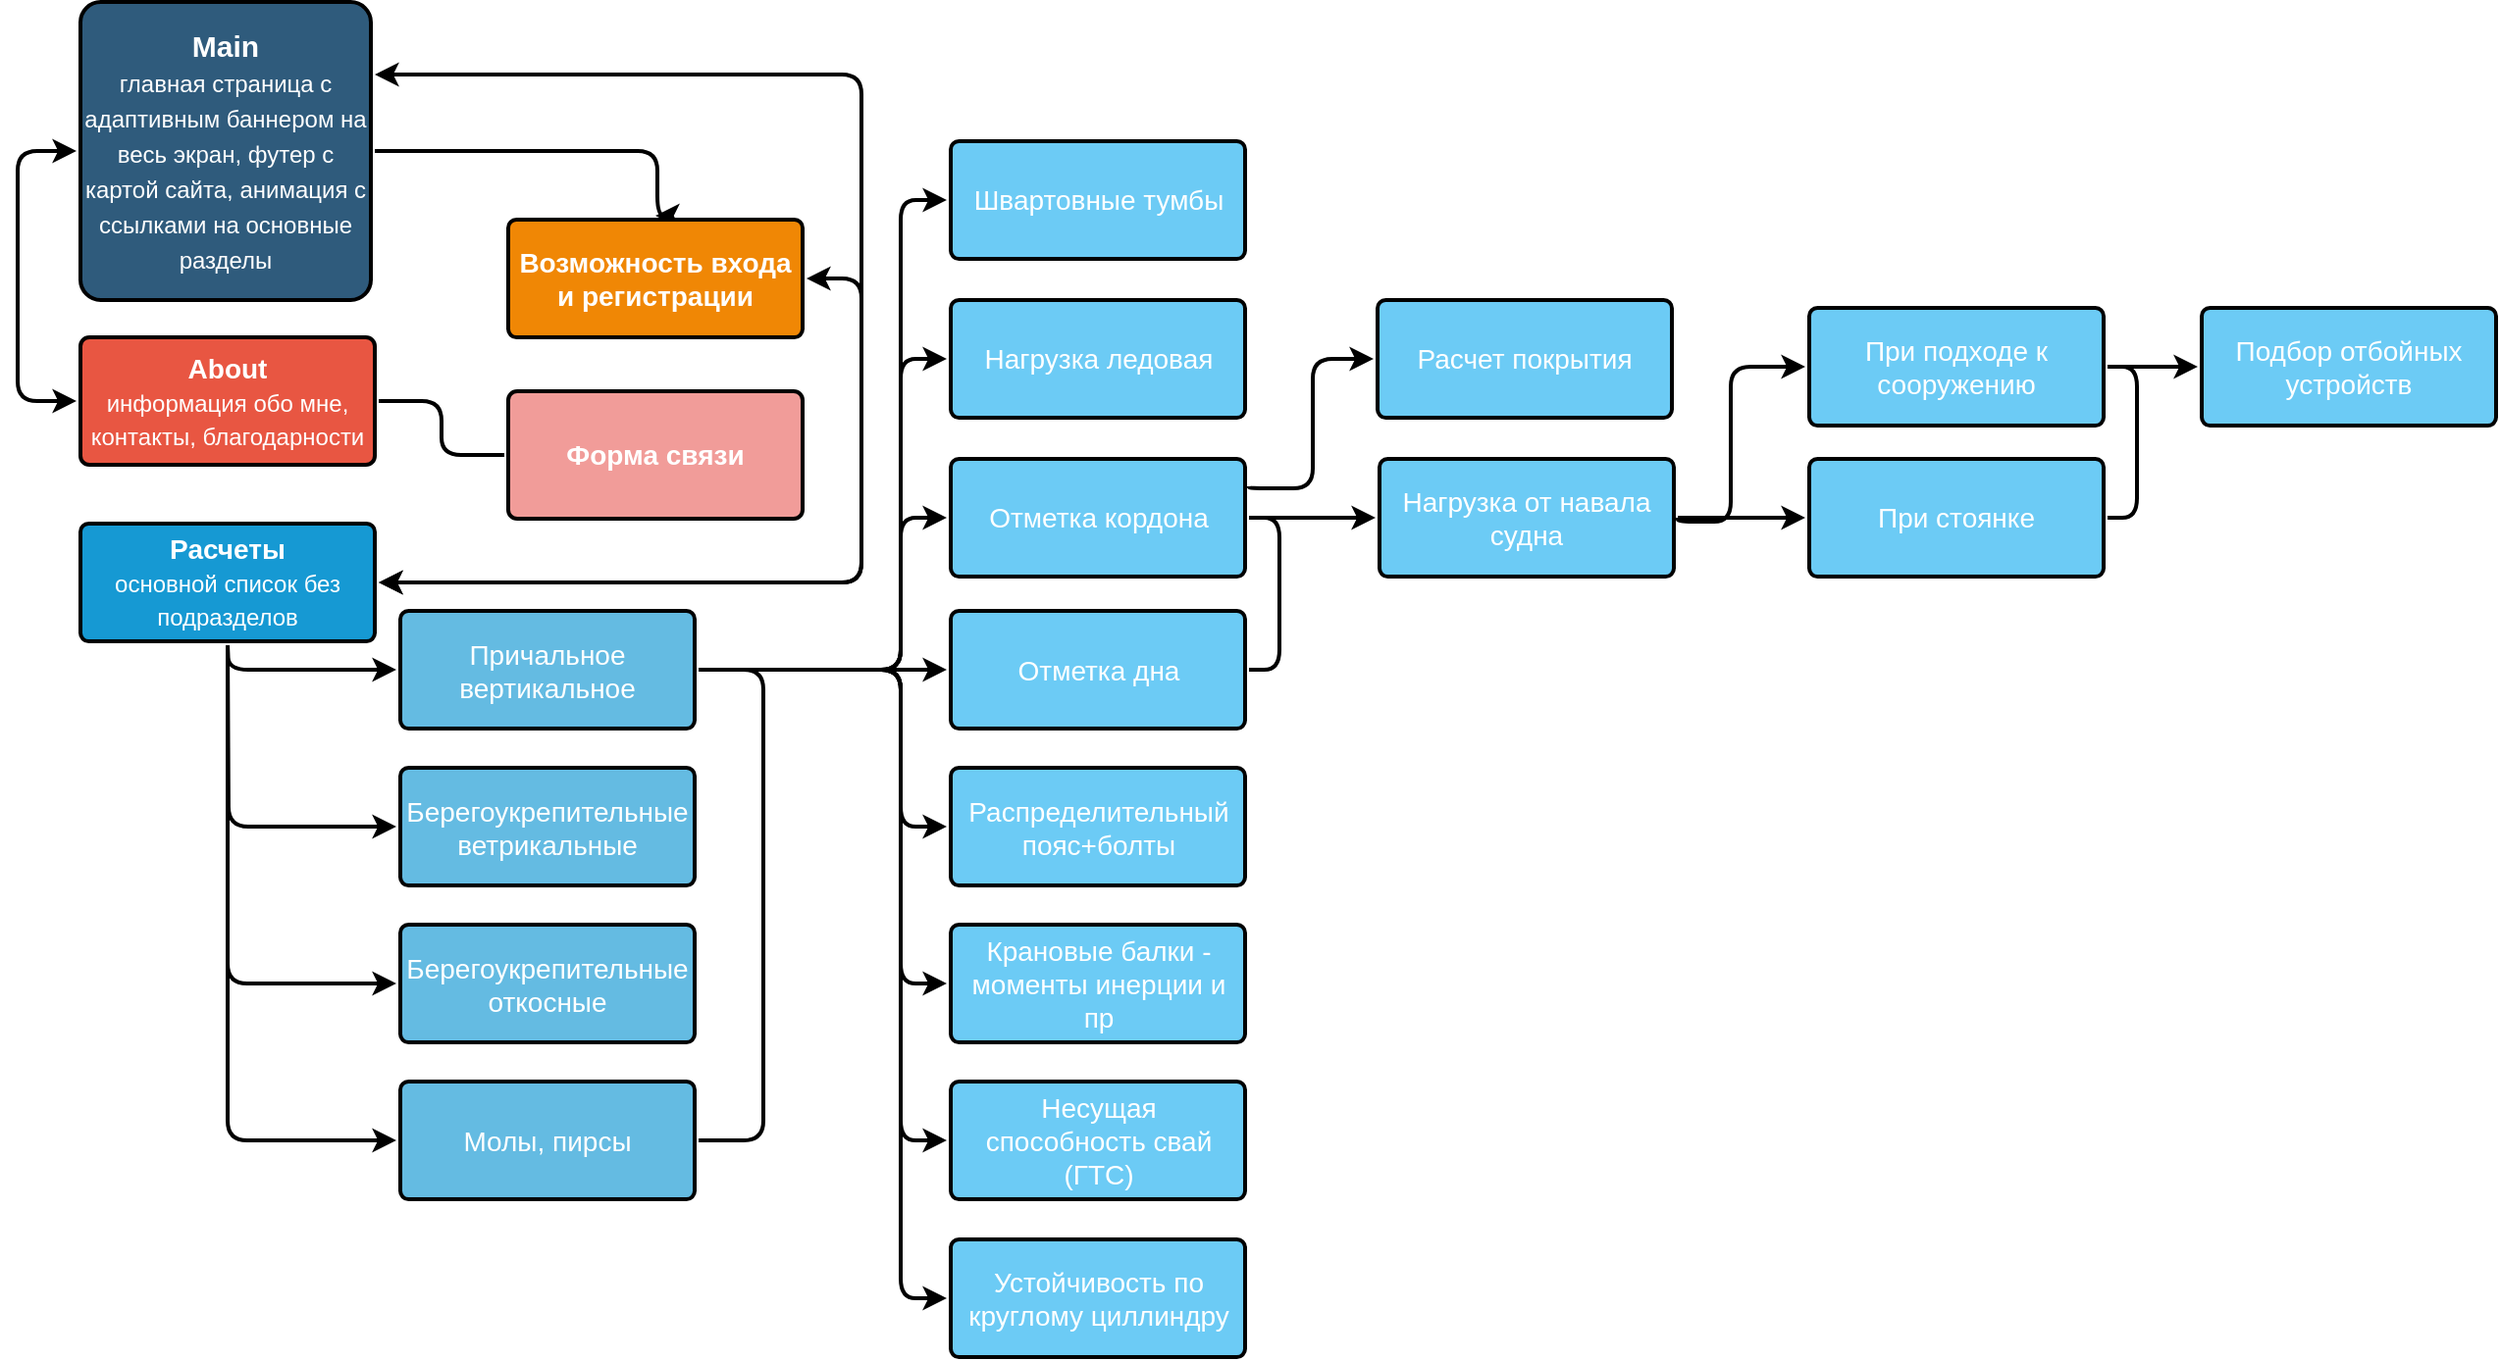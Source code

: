 <mxfile version="13.7.5" type="github">
  <diagram id="6a731a19-8d31-9384-78a2-239565b7b9f0" name="Page-1">
    <mxGraphModel dx="1422" dy="794" grid="1" gridSize="10" guides="1" tooltips="1" connect="1" arrows="1" fold="1" page="1" pageScale="1" pageWidth="1169" pageHeight="827" background="#ffffff" math="0" shadow="0">
      <root>
        <mxCell id="0" />
        <mxCell id="1" parent="0" />
        <mxCell id="1748" value="" style="edgeStyle=elbowEdgeStyle;rounded=1;jumpStyle=none;html=1;shadow=0;labelBackgroundColor=none;startArrow=classic;startFill=1;endArrow=classic;endFill=1;jettySize=auto;orthogonalLoop=1;strokeColor=#000000;strokeWidth=2;fontFamily=Helvetica;fontSize=16;fontColor=#23445D;spacing=5;entryX=0;entryY=0.5;entryDx=0;entryDy=0;exitX=0;exitY=0.5;exitDx=0;exitDy=0;" parent="1" source="1749" target="1753" edge="1">
          <mxGeometry relative="1" as="geometry">
            <mxPoint x="113.5" y="136" as="sourcePoint" />
            <Array as="points">
              <mxPoint x="40" y="160" />
              <mxPoint x="33.5" y="176" />
            </Array>
          </mxGeometry>
        </mxCell>
        <mxCell id="prWOM2Fcv-6kMDtfhxvp-1800" style="edgeStyle=orthogonalEdgeStyle;rounded=1;orthogonalLoop=1;jettySize=auto;html=1;exitX=1;exitY=0.5;exitDx=0;exitDy=0;entryX=0.5;entryY=0;entryDx=0;entryDy=0;endArrow=classic;endFill=1;strokeWidth=2;" parent="1" source="1749" target="prWOM2Fcv-6kMDtfhxvp-1799" edge="1">
          <mxGeometry relative="1" as="geometry">
            <Array as="points">
              <mxPoint x="366" y="95" />
            </Array>
          </mxGeometry>
        </mxCell>
        <mxCell id="1749" value="Main&lt;br style=&quot;font-size: 15px&quot;&gt;&lt;span style=&quot;font-size: 12px ; font-weight: 400&quot;&gt;главная страница с адаптивным баннером на весь экран, футер с картой сайта, анимация с ссылками&amp;nbsp;на основные разделы&lt;/span&gt;" style="rounded=1;whiteSpace=wrap;html=1;shadow=0;labelBackgroundColor=none;strokeColor=#000000;strokeWidth=2;fillColor=#2F5B7C;fontFamily=Helvetica;fontSize=15;fontColor=#FFFFFF;align=center;fontStyle=1;spacing=0;arcSize=7;perimeterSpacing=2;" parent="1" vertex="1">
          <mxGeometry x="72" y="19" width="148" height="152" as="geometry" />
        </mxCell>
        <mxCell id="V0S4Sb7-uBsaVgJkaVNg-1784" value="" style="edgeStyle=elbowEdgeStyle;rounded=1;orthogonalLoop=1;jettySize=auto;html=1;strokeColor=#000000;strokeWidth=2;fontSize=14;endArrow=none;endFill=0;" parent="1" source="1753" target="V0S4Sb7-uBsaVgJkaVNg-1783" edge="1">
          <mxGeometry relative="1" as="geometry" />
        </mxCell>
        <mxCell id="1753" value="About&lt;br&gt;&lt;span style=&quot;font-size: 12px ; font-weight: 400&quot;&gt;информация обо мне, контакты, благодарности&lt;/span&gt;" style="rounded=1;whiteSpace=wrap;html=1;shadow=0;labelBackgroundColor=none;strokeColor=#000000;strokeWidth=2;fillColor=#e85642;fontFamily=Helvetica;fontSize=14;fontColor=#FFFFFF;align=center;spacing=5;fontStyle=1;arcSize=7;perimeterSpacing=2;" parent="1" vertex="1">
          <mxGeometry x="72" y="190" width="150" height="65" as="geometry" />
        </mxCell>
        <mxCell id="V0S4Sb7-uBsaVgJkaVNg-1783" value="Форма связи" style="rounded=1;whiteSpace=wrap;html=1;shadow=0;labelBackgroundColor=none;strokeColor=#000000;strokeWidth=2;fillColor=#F19C99;fontFamily=Helvetica;fontSize=14;fontColor=#FFFFFF;align=center;spacing=5;fontStyle=1;arcSize=7;perimeterSpacing=2;" parent="1" vertex="1">
          <mxGeometry x="290" y="217.5" width="150" height="65" as="geometry" />
        </mxCell>
        <mxCell id="1757" value="" style="edgeStyle=elbowEdgeStyle;jumpStyle=none;html=1;shadow=0;labelBackgroundColor=none;startArrow=none;startFill=0;endArrow=classic;endFill=1;jettySize=auto;orthogonalLoop=1;strokeColor=#000000;strokeWidth=2;fontFamily=Helvetica;fontSize=14;fontColor=#FFFFFF;spacing=5;exitX=0.5;exitY=1;exitDx=0;exitDy=0;entryX=0;entryY=0.5;entryDx=0;entryDy=0;rounded=1;" parent="1" source="1760" target="1763" edge="1">
          <mxGeometry relative="1" as="geometry">
            <Array as="points">
              <mxPoint x="147" y="449" />
              <mxPoint x="413.5" y="456" />
            </Array>
          </mxGeometry>
        </mxCell>
        <mxCell id="1758" value="" style="edgeStyle=elbowEdgeStyle;jumpStyle=none;html=1;shadow=0;labelBackgroundColor=none;startArrow=none;startFill=0;endArrow=classic;endFill=1;jettySize=auto;orthogonalLoop=1;strokeColor=#000000;strokeWidth=2;fontFamily=Helvetica;fontSize=14;fontColor=#FFFFFF;spacing=5;entryX=0;entryY=0.5;entryDx=0;entryDy=0;exitX=0.5;exitY=1;exitDx=0;exitDy=0;rounded=1;" parent="1" source="1760" target="1762" edge="1">
          <mxGeometry relative="1" as="geometry">
            <Array as="points">
              <mxPoint x="147.5" y="446" />
            </Array>
          </mxGeometry>
        </mxCell>
        <mxCell id="1759" value="" style="edgeStyle=elbowEdgeStyle;jumpStyle=none;html=1;shadow=0;labelBackgroundColor=none;startArrow=none;startFill=0;endArrow=classic;endFill=1;jettySize=auto;orthogonalLoop=1;strokeColor=#000000;strokeWidth=2;fontFamily=Helvetica;fontSize=14;fontColor=#FFFFFF;spacing=5;exitX=0.5;exitY=1;exitDx=0;exitDy=0;entryX=0;entryY=0.5;entryDx=0;entryDy=0;rounded=1;" parent="1" source="1760" target="1761" edge="1">
          <mxGeometry relative="1" as="geometry">
            <Array as="points">
              <mxPoint x="147.5" y="360" />
              <mxPoint x="243.5" y="366" />
              <mxPoint x="203.5" y="396" />
              <mxPoint x="223.5" y="396" />
              <mxPoint x="233.5" y="396" />
              <mxPoint x="273.5" y="356" />
            </Array>
          </mxGeometry>
        </mxCell>
        <mxCell id="V0S4Sb7-uBsaVgJkaVNg-1788" style="edgeStyle=elbowEdgeStyle;rounded=1;jumpStyle=none;orthogonalLoop=1;jettySize=auto;html=1;exitX=1;exitY=0.5;exitDx=0;exitDy=0;entryX=1;entryY=0.25;entryDx=0;entryDy=0;endArrow=classic;endFill=1;strokeColor=#000000;strokeWidth=2;fontSize=14;startArrow=classic;startFill=1;" parent="1" source="1760" target="1749" edge="1">
          <mxGeometry relative="1" as="geometry">
            <Array as="points">
              <mxPoint x="470" y="160" />
              <mxPoint x="520" y="70" />
              <mxPoint x="520" y="250" />
              <mxPoint x="293.5" y="266" />
            </Array>
          </mxGeometry>
        </mxCell>
        <mxCell id="prWOM2Fcv-6kMDtfhxvp-1784" style="edgeStyle=orthogonalEdgeStyle;orthogonalLoop=1;jettySize=auto;html=1;exitX=0.5;exitY=1;exitDx=0;exitDy=0;entryX=0;entryY=0.5;entryDx=0;entryDy=0;endArrow=classic;endFill=1;strokeWidth=2;rounded=1;" parent="1" source="1760" target="prWOM2Fcv-6kMDtfhxvp-1779" edge="1">
          <mxGeometry relative="1" as="geometry">
            <Array as="points">
              <mxPoint x="147" y="599" />
            </Array>
          </mxGeometry>
        </mxCell>
        <mxCell id="1760" value="Расчеты&lt;br&gt;&lt;font style=&quot;font-size: 12px ; font-weight: normal&quot;&gt;основной список без подразделов&lt;/font&gt;" style="rounded=1;whiteSpace=wrap;html=1;shadow=0;labelBackgroundColor=none;strokeColor=#000000;strokeWidth=2;fillColor=#1699d3;fontFamily=Helvetica;fontSize=14;fontColor=#FFFFFF;align=center;spacing=5;fontStyle=1;arcSize=7;perimeterSpacing=2;" parent="1" vertex="1">
          <mxGeometry x="72" y="285" width="150" height="60" as="geometry" />
        </mxCell>
        <mxCell id="prWOM2Fcv-6kMDtfhxvp-1822" style="edgeStyle=orthogonalEdgeStyle;rounded=1;comic=0;orthogonalLoop=1;jettySize=auto;html=1;exitX=1;exitY=0.5;exitDx=0;exitDy=0;entryX=1;entryY=0.5;entryDx=0;entryDy=0;startArrow=none;startFill=0;sourcePerimeterSpacing=0;endArrow=none;endFill=0;strokeWidth=2;" parent="1" source="1761" target="prWOM2Fcv-6kMDtfhxvp-1779" edge="1">
          <mxGeometry relative="1" as="geometry">
            <Array as="points">
              <mxPoint x="420" y="360" />
              <mxPoint x="420" y="600" />
            </Array>
          </mxGeometry>
        </mxCell>
        <mxCell id="prWOM2Fcv-6kMDtfhxvp-1824" style="edgeStyle=orthogonalEdgeStyle;rounded=1;comic=0;orthogonalLoop=1;jettySize=auto;html=1;exitX=1;exitY=0.5;exitDx=0;exitDy=0;entryX=0;entryY=0.5;entryDx=0;entryDy=0;startArrow=none;startFill=0;sourcePerimeterSpacing=0;endArrow=classic;endFill=1;strokeWidth=2;" parent="1" source="1761" target="V0S4Sb7-uBsaVgJkaVNg-1811" edge="1">
          <mxGeometry relative="1" as="geometry">
            <Array as="points">
              <mxPoint x="490" y="360" />
              <mxPoint x="490" y="282" />
            </Array>
          </mxGeometry>
        </mxCell>
        <mxCell id="prWOM2Fcv-6kMDtfhxvp-1825" style="edgeStyle=orthogonalEdgeStyle;rounded=1;comic=0;orthogonalLoop=1;jettySize=auto;html=1;exitX=1;exitY=0.5;exitDx=0;exitDy=0;entryX=0;entryY=0.5;entryDx=0;entryDy=0;startArrow=none;startFill=0;sourcePerimeterSpacing=0;endArrow=classic;endFill=1;strokeWidth=2;" parent="1" source="1761" target="V0S4Sb7-uBsaVgJkaVNg-1797" edge="1">
          <mxGeometry relative="1" as="geometry" />
        </mxCell>
        <mxCell id="prWOM2Fcv-6kMDtfhxvp-1826" style="edgeStyle=orthogonalEdgeStyle;rounded=1;comic=0;orthogonalLoop=1;jettySize=auto;html=1;exitX=1;exitY=0.5;exitDx=0;exitDy=0;entryX=0;entryY=0.5;entryDx=0;entryDy=0;startArrow=none;startFill=0;sourcePerimeterSpacing=0;endArrow=classic;endFill=1;strokeWidth=2;" parent="1" source="1761" target="prWOM2Fcv-6kMDtfhxvp-1804" edge="1">
          <mxGeometry relative="1" as="geometry">
            <Array as="points">
              <mxPoint x="490" y="360" />
              <mxPoint x="490" y="440" />
            </Array>
          </mxGeometry>
        </mxCell>
        <mxCell id="prWOM2Fcv-6kMDtfhxvp-1827" style="edgeStyle=orthogonalEdgeStyle;rounded=1;comic=0;orthogonalLoop=1;jettySize=auto;html=1;exitX=1;exitY=0.5;exitDx=0;exitDy=0;entryX=0;entryY=0.5;entryDx=0;entryDy=0;startArrow=none;startFill=0;sourcePerimeterSpacing=0;endArrow=classic;endFill=1;strokeWidth=2;" parent="1" source="1761" target="prWOM2Fcv-6kMDtfhxvp-1806" edge="1">
          <mxGeometry relative="1" as="geometry">
            <Array as="points">
              <mxPoint x="490" y="360" />
              <mxPoint x="490" y="520" />
            </Array>
          </mxGeometry>
        </mxCell>
        <mxCell id="prWOM2Fcv-6kMDtfhxvp-1828" style="edgeStyle=orthogonalEdgeStyle;rounded=1;comic=0;orthogonalLoop=1;jettySize=auto;html=1;exitX=1;exitY=0.5;exitDx=0;exitDy=0;startArrow=none;startFill=0;sourcePerimeterSpacing=0;endArrow=classic;endFill=1;strokeWidth=2;entryX=0;entryY=0.5;entryDx=0;entryDy=0;" parent="1" source="1761" target="prWOM2Fcv-6kMDtfhxvp-1807" edge="1">
          <mxGeometry relative="1" as="geometry">
            <mxPoint x="460" y="540" as="targetPoint" />
            <Array as="points">
              <mxPoint x="490" y="360" />
              <mxPoint x="490" y="600" />
            </Array>
          </mxGeometry>
        </mxCell>
        <mxCell id="prWOM2Fcv-6kMDtfhxvp-1831" style="edgeStyle=orthogonalEdgeStyle;rounded=1;comic=0;orthogonalLoop=1;jettySize=auto;html=1;exitX=1;exitY=0.5;exitDx=0;exitDy=0;entryX=0;entryY=0.5;entryDx=0;entryDy=0;startArrow=none;startFill=0;sourcePerimeterSpacing=0;endArrow=classic;endFill=1;strokeWidth=2;" parent="1" source="1761" target="prWOM2Fcv-6kMDtfhxvp-1829" edge="1">
          <mxGeometry relative="1" as="geometry">
            <Array as="points">
              <mxPoint x="490" y="360" />
              <mxPoint x="490" y="201" />
            </Array>
          </mxGeometry>
        </mxCell>
        <mxCell id="prWOM2Fcv-6kMDtfhxvp-1834" style="edgeStyle=orthogonalEdgeStyle;rounded=1;comic=0;orthogonalLoop=1;jettySize=auto;html=1;exitX=1;exitY=0.5;exitDx=0;exitDy=0;entryX=0;entryY=0.5;entryDx=0;entryDy=0;startArrow=none;startFill=0;sourcePerimeterSpacing=0;endArrow=classic;endFill=1;strokeWidth=2;" parent="1" source="1761" target="prWOM2Fcv-6kMDtfhxvp-1832" edge="1">
          <mxGeometry relative="1" as="geometry">
            <Array as="points">
              <mxPoint x="490" y="360" />
              <mxPoint x="490" y="120" />
            </Array>
          </mxGeometry>
        </mxCell>
        <mxCell id="1761" value="Причальное вертикальное" style="rounded=1;whiteSpace=wrap;html=1;shadow=0;labelBackgroundColor=none;strokeColor=#000000;strokeWidth=2;fillColor=#64bbe2;fontFamily=Helvetica;fontSize=14;fontColor=#FFFFFF;align=center;spacing=5;arcSize=7;perimeterSpacing=2;" parent="1" vertex="1">
          <mxGeometry x="235" y="329.5" width="150" height="60" as="geometry" />
        </mxCell>
        <mxCell id="V0S4Sb7-uBsaVgJkaVNg-1797" value="Отметка дна" style="rounded=1;whiteSpace=wrap;html=1;shadow=0;labelBackgroundColor=none;strokeColor=#000000;strokeWidth=2;fillColor=#6CCBF5;fontFamily=Helvetica;fontSize=14;fontColor=#FFFFFF;align=center;spacing=5;arcSize=7;perimeterSpacing=2;" parent="1" vertex="1">
          <mxGeometry x="515.5" y="329.5" width="150" height="60" as="geometry" />
        </mxCell>
        <mxCell id="prWOM2Fcv-6kMDtfhxvp-1804" value="Распределительный пояс+болты" style="rounded=1;whiteSpace=wrap;html=1;shadow=0;labelBackgroundColor=none;strokeColor=#000000;strokeWidth=2;fillColor=#6CCBF5;fontFamily=Helvetica;fontSize=14;fontColor=#FFFFFF;align=center;spacing=5;arcSize=7;perimeterSpacing=2;" parent="1" vertex="1">
          <mxGeometry x="515.5" y="409.5" width="150" height="60" as="geometry" />
        </mxCell>
        <mxCell id="prWOM2Fcv-6kMDtfhxvp-1785" style="edgeStyle=orthogonalEdgeStyle;rounded=1;orthogonalLoop=1;jettySize=auto;html=1;exitX=1;exitY=0.5;exitDx=0;exitDy=0;entryX=1;entryY=0.5;entryDx=0;entryDy=0;endArrow=none;endFill=0;strokeWidth=2;" parent="1" source="V0S4Sb7-uBsaVgJkaVNg-1811" target="V0S4Sb7-uBsaVgJkaVNg-1797" edge="1">
          <mxGeometry relative="1" as="geometry">
            <Array as="points">
              <mxPoint x="683" y="282" />
              <mxPoint x="683" y="360" />
            </Array>
          </mxGeometry>
        </mxCell>
        <mxCell id="prWOM2Fcv-6kMDtfhxvp-1788" style="edgeStyle=orthogonalEdgeStyle;rounded=1;orthogonalLoop=1;jettySize=auto;html=1;exitX=1;exitY=0.5;exitDx=0;exitDy=0;entryX=0;entryY=0.5;entryDx=0;entryDy=0;endArrow=classic;endFill=1;strokeWidth=2;" parent="1" source="V0S4Sb7-uBsaVgJkaVNg-1811" target="prWOM2Fcv-6kMDtfhxvp-1786" edge="1">
          <mxGeometry relative="1" as="geometry" />
        </mxCell>
        <mxCell id="prWOM2Fcv-6kMDtfhxvp-1789" style="edgeStyle=orthogonalEdgeStyle;rounded=1;orthogonalLoop=1;jettySize=auto;html=1;exitX=1;exitY=0.25;exitDx=0;exitDy=0;entryX=0;entryY=0.5;entryDx=0;entryDy=0;endArrow=classic;endFill=1;strokeWidth=2;" parent="1" source="V0S4Sb7-uBsaVgJkaVNg-1811" target="prWOM2Fcv-6kMDtfhxvp-1787" edge="1">
          <mxGeometry relative="1" as="geometry">
            <Array as="points">
              <mxPoint x="700" y="267" />
              <mxPoint x="700" y="201" />
            </Array>
          </mxGeometry>
        </mxCell>
        <mxCell id="V0S4Sb7-uBsaVgJkaVNg-1811" value="Отметка кордона" style="rounded=1;whiteSpace=wrap;html=1;shadow=0;labelBackgroundColor=none;strokeColor=#000000;strokeWidth=2;fillColor=#6CCBF5;fontFamily=Helvetica;fontSize=14;fontColor=#FFFFFF;align=center;spacing=5;arcSize=7;perimeterSpacing=2;" parent="1" vertex="1">
          <mxGeometry x="515.5" y="252" width="150" height="60" as="geometry" />
        </mxCell>
        <mxCell id="prWOM2Fcv-6kMDtfhxvp-1829" value="Нагрузка ледовая" style="rounded=1;whiteSpace=wrap;html=1;shadow=0;labelBackgroundColor=none;strokeColor=#000000;strokeWidth=2;fillColor=#6CCBF5;fontFamily=Helvetica;fontSize=14;fontColor=#FFFFFF;align=center;spacing=5;arcSize=7;perimeterSpacing=2;" parent="1" vertex="1">
          <mxGeometry x="515.5" y="171" width="150" height="60" as="geometry" />
        </mxCell>
        <mxCell id="prWOM2Fcv-6kMDtfhxvp-1832" value="Швартовные тумбы" style="rounded=1;whiteSpace=wrap;html=1;shadow=0;labelBackgroundColor=none;strokeColor=#000000;strokeWidth=2;fillColor=#6CCBF5;fontFamily=Helvetica;fontSize=14;fontColor=#FFFFFF;align=center;spacing=5;arcSize=7;perimeterSpacing=2;" parent="1" vertex="1">
          <mxGeometry x="515.5" y="90" width="150" height="60" as="geometry" />
        </mxCell>
        <mxCell id="1762" value="Берегоукрепительные ветрикальные" style="rounded=1;whiteSpace=wrap;html=1;shadow=0;labelBackgroundColor=none;strokeColor=#000000;strokeWidth=2;fillColor=#64bbe2;fontFamily=Helvetica;fontSize=14;fontColor=#FFFFFF;align=center;spacing=5;arcSize=7;perimeterSpacing=2;" parent="1" vertex="1">
          <mxGeometry x="235" y="409.5" width="150" height="60" as="geometry" />
        </mxCell>
        <mxCell id="1763" value="Берегоукрепительные откосные" style="rounded=1;whiteSpace=wrap;html=1;shadow=0;labelBackgroundColor=none;strokeColor=#000000;strokeWidth=2;fillColor=#64bbe2;fontFamily=Helvetica;fontSize=14;fontColor=#FFFFFF;align=center;spacing=5;arcSize=7;perimeterSpacing=2;" parent="1" vertex="1">
          <mxGeometry x="235" y="489.5" width="150" height="60" as="geometry" />
        </mxCell>
        <mxCell id="prWOM2Fcv-6kMDtfhxvp-1779" value="Молы, пирсы" style="rounded=1;whiteSpace=wrap;html=1;shadow=0;labelBackgroundColor=none;strokeColor=#000000;strokeWidth=2;fillColor=#64bbe2;fontFamily=Helvetica;fontSize=14;fontColor=#FFFFFF;align=center;spacing=5;arcSize=7;perimeterSpacing=2;" parent="1" vertex="1">
          <mxGeometry x="235" y="569.5" width="150" height="60" as="geometry" />
        </mxCell>
        <mxCell id="prWOM2Fcv-6kMDtfhxvp-1792" style="edgeStyle=orthogonalEdgeStyle;rounded=1;orthogonalLoop=1;jettySize=auto;html=1;exitX=1;exitY=0.5;exitDx=0;exitDy=0;entryX=0;entryY=0.5;entryDx=0;entryDy=0;endArrow=classic;endFill=1;strokeWidth=2;" parent="1" source="prWOM2Fcv-6kMDtfhxvp-1786" target="prWOM2Fcv-6kMDtfhxvp-1790" edge="1">
          <mxGeometry relative="1" as="geometry" />
        </mxCell>
        <mxCell id="prWOM2Fcv-6kMDtfhxvp-1793" style="edgeStyle=orthogonalEdgeStyle;rounded=1;orthogonalLoop=1;jettySize=auto;html=1;exitX=1;exitY=0.5;exitDx=0;exitDy=0;entryX=0;entryY=0.5;entryDx=0;entryDy=0;endArrow=classic;endFill=1;strokeWidth=2;" parent="1" source="prWOM2Fcv-6kMDtfhxvp-1786" target="prWOM2Fcv-6kMDtfhxvp-1791" edge="1">
          <mxGeometry relative="1" as="geometry">
            <Array as="points">
              <mxPoint x="886" y="284" />
              <mxPoint x="913" y="284" />
              <mxPoint x="913" y="205" />
            </Array>
          </mxGeometry>
        </mxCell>
        <mxCell id="prWOM2Fcv-6kMDtfhxvp-1786" value="Нагрузка от навала судна" style="rounded=1;whiteSpace=wrap;html=1;shadow=0;labelBackgroundColor=none;strokeColor=#000000;strokeWidth=2;fillColor=#6CCBF5;fontFamily=Helvetica;fontSize=14;fontColor=#FFFFFF;align=center;spacing=5;arcSize=7;perimeterSpacing=2;" parent="1" vertex="1">
          <mxGeometry x="734" y="252" width="150" height="60" as="geometry" />
        </mxCell>
        <mxCell id="prWOM2Fcv-6kMDtfhxvp-1787" value="Расчет покрытия" style="rounded=1;whiteSpace=wrap;html=1;shadow=0;labelBackgroundColor=none;strokeColor=#000000;strokeWidth=2;fillColor=#6CCBF5;fontFamily=Helvetica;fontSize=14;fontColor=#FFFFFF;align=center;spacing=5;arcSize=7;perimeterSpacing=2;" parent="1" vertex="1">
          <mxGeometry x="733" y="171" width="150" height="60" as="geometry" />
        </mxCell>
        <mxCell id="prWOM2Fcv-6kMDtfhxvp-1790" value="При стоянке" style="rounded=1;whiteSpace=wrap;html=1;shadow=0;labelBackgroundColor=none;strokeColor=#000000;strokeWidth=2;fillColor=#6CCBF5;fontFamily=Helvetica;fontSize=14;fontColor=#FFFFFF;align=center;spacing=5;arcSize=7;perimeterSpacing=2;" parent="1" vertex="1">
          <mxGeometry x="953" y="252" width="150" height="60" as="geometry" />
        </mxCell>
        <mxCell id="prWOM2Fcv-6kMDtfhxvp-1794" style="edgeStyle=orthogonalEdgeStyle;rounded=1;orthogonalLoop=1;jettySize=auto;html=1;exitX=1;exitY=0.5;exitDx=0;exitDy=0;entryX=1;entryY=0.5;entryDx=0;entryDy=0;endArrow=none;endFill=0;strokeWidth=2;" parent="1" source="prWOM2Fcv-6kMDtfhxvp-1791" target="prWOM2Fcv-6kMDtfhxvp-1790" edge="1">
          <mxGeometry relative="1" as="geometry">
            <Array as="points">
              <mxPoint x="1120" y="205" />
              <mxPoint x="1120" y="282" />
            </Array>
          </mxGeometry>
        </mxCell>
        <mxCell id="prWOM2Fcv-6kMDtfhxvp-1798" style="edgeStyle=orthogonalEdgeStyle;rounded=1;orthogonalLoop=1;jettySize=auto;html=1;exitX=1;exitY=0.5;exitDx=0;exitDy=0;entryX=0;entryY=0.5;entryDx=0;entryDy=0;endArrow=classic;endFill=1;strokeWidth=2;" parent="1" source="prWOM2Fcv-6kMDtfhxvp-1791" target="prWOM2Fcv-6kMDtfhxvp-1795" edge="1">
          <mxGeometry relative="1" as="geometry" />
        </mxCell>
        <mxCell id="prWOM2Fcv-6kMDtfhxvp-1791" value="При подходе к сооружению" style="rounded=1;whiteSpace=wrap;html=1;shadow=0;labelBackgroundColor=none;strokeColor=#000000;strokeWidth=2;fillColor=#6CCBF5;fontFamily=Helvetica;fontSize=14;fontColor=#FFFFFF;align=center;spacing=5;arcSize=7;perimeterSpacing=2;" parent="1" vertex="1">
          <mxGeometry x="953" y="175" width="150" height="60" as="geometry" />
        </mxCell>
        <mxCell id="prWOM2Fcv-6kMDtfhxvp-1795" value="Подбор отбойных устройств" style="rounded=1;whiteSpace=wrap;html=1;shadow=0;labelBackgroundColor=none;strokeColor=#000000;strokeWidth=2;fillColor=#6CCBF5;fontFamily=Helvetica;fontSize=14;fontColor=#FFFFFF;align=center;spacing=5;arcSize=7;perimeterSpacing=2;" parent="1" vertex="1">
          <mxGeometry x="1153" y="175" width="150" height="60" as="geometry" />
        </mxCell>
        <mxCell id="prWOM2Fcv-6kMDtfhxvp-1802" style="edgeStyle=orthogonalEdgeStyle;rounded=1;orthogonalLoop=1;jettySize=auto;html=1;exitX=1;exitY=0.5;exitDx=0;exitDy=0;entryX=1;entryY=0.5;entryDx=0;entryDy=0;startArrow=classic;startFill=1;endArrow=classic;endFill=1;strokeWidth=2;" parent="1" source="prWOM2Fcv-6kMDtfhxvp-1799" target="1760" edge="1">
          <mxGeometry relative="1" as="geometry">
            <Array as="points">
              <mxPoint x="470" y="160" />
              <mxPoint x="470" y="315" />
            </Array>
          </mxGeometry>
        </mxCell>
        <mxCell id="prWOM2Fcv-6kMDtfhxvp-1799" value="Возможность входа и регистрации" style="rounded=1;whiteSpace=wrap;html=1;shadow=0;labelBackgroundColor=none;strokeColor=#000000;strokeWidth=2;fillColor=#F08705;fontFamily=Helvetica;fontSize=14;fontColor=#FFFFFF;align=center;spacing=5;fontStyle=1;arcSize=7;perimeterSpacing=2;" parent="1" vertex="1">
          <mxGeometry x="290" y="130" width="150" height="60" as="geometry" />
        </mxCell>
        <mxCell id="prWOM2Fcv-6kMDtfhxvp-1806" value="Крановые балки - моменты инерции и пр" style="rounded=1;whiteSpace=wrap;html=1;shadow=0;labelBackgroundColor=none;strokeColor=#000000;strokeWidth=2;fillColor=#6CCBF5;fontFamily=Helvetica;fontSize=14;fontColor=#FFFFFF;align=center;spacing=5;arcSize=7;perimeterSpacing=2;" parent="1" vertex="1">
          <mxGeometry x="515.5" y="489.5" width="150" height="60" as="geometry" />
        </mxCell>
        <mxCell id="prWOM2Fcv-6kMDtfhxvp-1807" value="Несущая способность свай (ГТС)" style="rounded=1;whiteSpace=wrap;html=1;shadow=0;labelBackgroundColor=none;strokeColor=#000000;strokeWidth=2;fillColor=#6CCBF5;fontFamily=Helvetica;fontSize=14;fontColor=#FFFFFF;align=center;spacing=5;arcSize=7;perimeterSpacing=2;" parent="1" vertex="1">
          <mxGeometry x="515.5" y="569.5" width="150" height="60" as="geometry" />
        </mxCell>
        <mxCell id="dELomnlCC_4B2R2-Pdj_-1779" style="edgeStyle=orthogonalEdgeStyle;rounded=1;comic=0;orthogonalLoop=1;jettySize=auto;html=1;exitX=1;exitY=0.5;exitDx=0;exitDy=0;startArrow=none;startFill=0;sourcePerimeterSpacing=0;endArrow=classic;endFill=1;strokeWidth=2;entryX=0;entryY=0.5;entryDx=0;entryDy=0;" edge="1" parent="1" target="dELomnlCC_4B2R2-Pdj_-1780" source="1761">
          <mxGeometry relative="1" as="geometry">
            <mxPoint x="460" y="620.5" as="targetPoint" />
            <Array as="points">
              <mxPoint x="490" y="360" />
              <mxPoint x="490" y="680" />
            </Array>
            <mxPoint x="387" y="440" as="sourcePoint" />
          </mxGeometry>
        </mxCell>
        <mxCell id="dELomnlCC_4B2R2-Pdj_-1780" value="Устойчивость по круглому циллиндру" style="rounded=1;whiteSpace=wrap;html=1;shadow=0;labelBackgroundColor=none;strokeColor=#000000;strokeWidth=2;fillColor=#6CCBF5;fontFamily=Helvetica;fontSize=14;fontColor=#FFFFFF;align=center;spacing=5;arcSize=7;perimeterSpacing=2;" vertex="1" parent="1">
          <mxGeometry x="515.5" y="650" width="150" height="60" as="geometry" />
        </mxCell>
      </root>
    </mxGraphModel>
  </diagram>
</mxfile>
